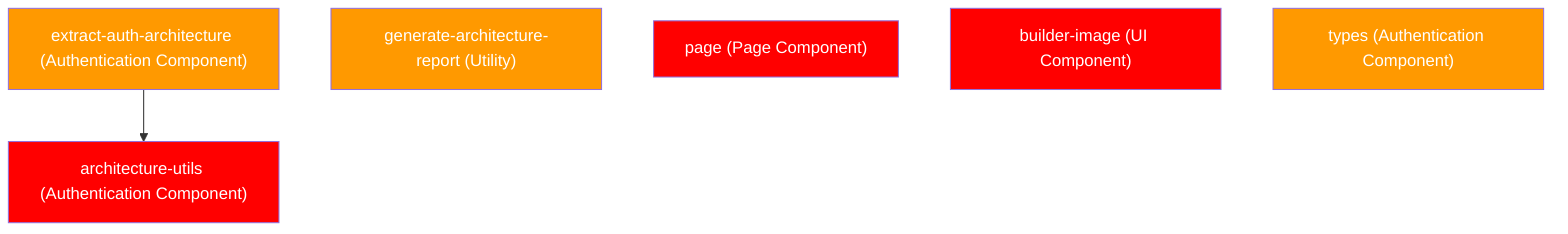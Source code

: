 %% Technical Debt and Legacy Components
graph TD
    architecture_utils["architecture-utils (Authentication Component)"]:::technicalDebt
    extract_auth_architecture["extract-auth-architecture (Authentication Component)"]:::legacy
    generate_architecture_report["generate-architecture-report (Utility)"]:::legacy
    page["page (Page Component)"]:::technicalDebt
    page["page (Page Component)"]:::technicalDebt
    builder_image["builder-image (UI Component)"]:::technicalDebt
    types["types (Authentication Component)"]:::legacy
    extract_auth_architecture --> architecture_utils
    classDef technicalDebt fill:#FF0000,color:white;
    classDef legacy fill:#FF9900,color:white;